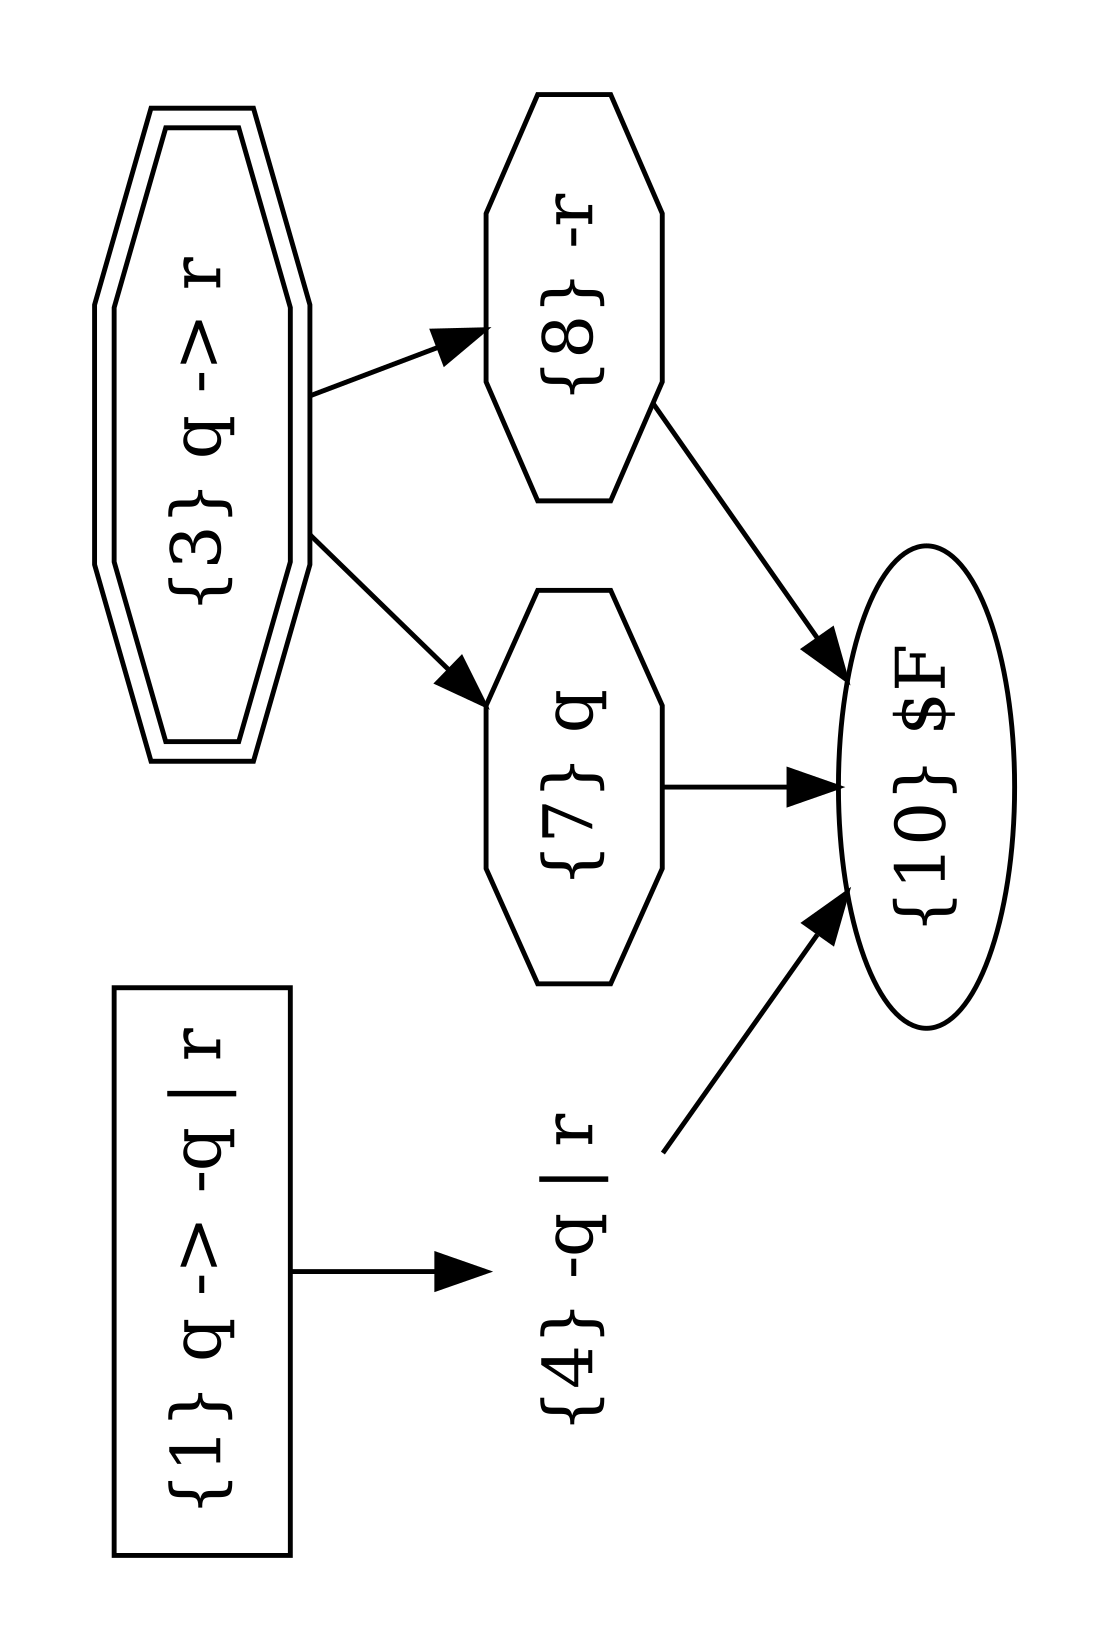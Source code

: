 strict digraph "5p" {
 rotate=90;
 size="10,7.5!";
 margin="0.5,0.5";
 1 [label="{1} q -> -q | r",shape="box"];
 3 [label="{3} q -> r", shape="doubleoctagon"];
 4 [label="{4} -q | r",shape="plaintext"];
 1 -> 4;
 7 [label="{7} q", shape="octagon"];
 3 -> 7;
 8 [label="{8} -r", shape="octagon"];
 3 -> 8;
 10 [label="{10} $F",shape="ellipse"];
 4 -> 10;
 7 -> 10;
 8 -> 10;
 root=10; // last step is plausible root
}
